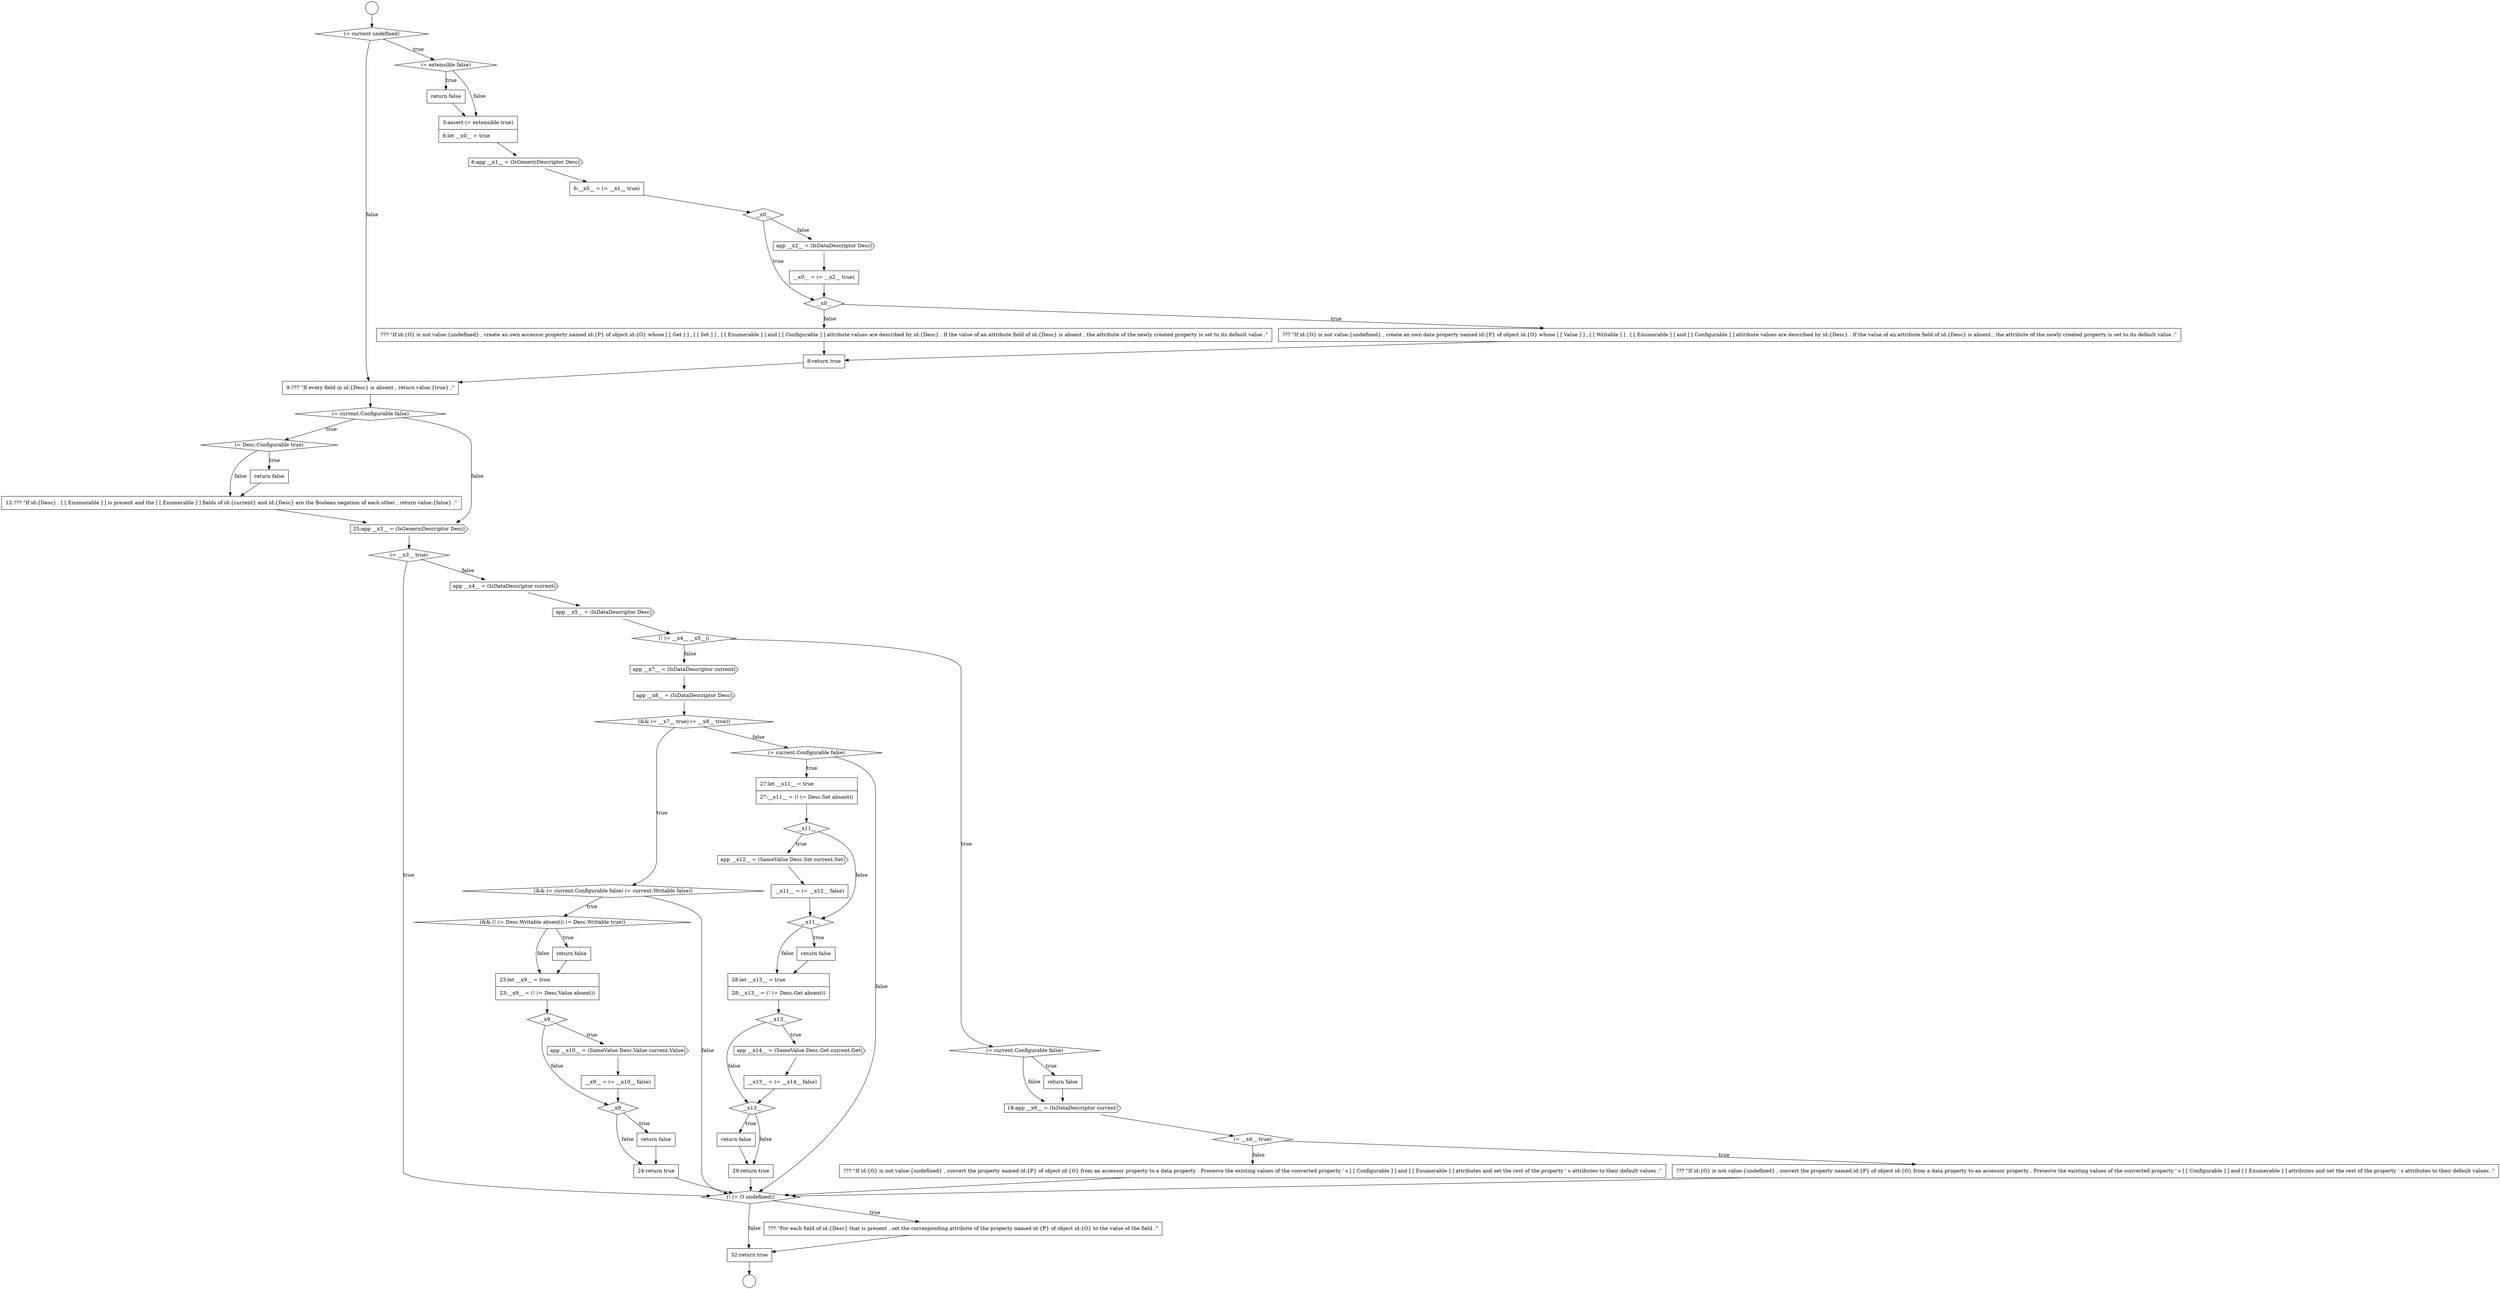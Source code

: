 digraph {
  node1628 [shape=none, margin=0, label=<<font color="black">
    <table border="0" cellborder="1" cellspacing="0" cellpadding="10">
      <tr><td align="left">24:return true</td></tr>
    </table>
  </font>> color="black" fillcolor="white" style=filled]
  node1632 [shape=cds, label=<<font color="black">app __x12__ = (SameValue Desc.Set current.Set)</font>> color="black" fillcolor="white" style=filled]
  node1619 [shape=diamond, label=<<font color="black">(&amp;&amp; (= current.Configurable false) (= current.Writable false))</font>> color="black" fillcolor="white" style=filled]
  node1616 [shape=cds, label=<<font color="black">app __x7__ = (IsDataDescriptor current)</font>> color="black" fillcolor="white" style=filled]
  node1630 [shape=none, margin=0, label=<<font color="black">
    <table border="0" cellborder="1" cellspacing="0" cellpadding="10">
      <tr><td align="left">27:let __x11__ = true</td></tr>
      <tr><td align="left">27:__x11__ = (! (= Desc.Set absent))</td></tr>
    </table>
  </font>> color="black" fillcolor="white" style=filled]
  node1626 [shape=diamond, label=<<font color="black">__x9__</font>> color="black" fillcolor="white" style=filled]
  node1637 [shape=diamond, label=<<font color="black">__x13__</font>> color="black" fillcolor="white" style=filled]
  node1610 [shape=diamond, label=<<font color="black">(= current.Configurable false)</font>> color="black" fillcolor="white" style=filled]
  node1606 [shape=diamond, label=<<font color="black">(= __x3__ true)</font>> color="black" fillcolor="white" style=filled]
  node1586 [shape=circle label=" " color="black" fillcolor="white" style=filled]
  node1633 [shape=none, margin=0, label=<<font color="black">
    <table border="0" cellborder="1" cellspacing="0" cellpadding="10">
      <tr><td align="left">__x11__ = (= __x12__ false)</td></tr>
    </table>
  </font>> color="black" fillcolor="white" style=filled]
  node1596 [shape=diamond, label=<<font color="black">__x0__</font>> color="black" fillcolor="white" style=filled]
  node1618 [shape=diamond, label=<<font color="black">(&amp;&amp; (= __x7__ true) (= __x8__ true))</font>> color="black" fillcolor="white" style=filled]
  node1591 [shape=cds, label=<<font color="black">6:app __x1__ = (IsGenericDescriptor Desc)</font>> color="black" fillcolor="white" style=filled]
  node1608 [shape=cds, label=<<font color="black">app __x5__ = (IsDataDescriptor Desc)</font>> color="black" fillcolor="white" style=filled]
  node1640 [shape=diamond, label=<<font color="black">__x13__</font>> color="black" fillcolor="white" style=filled]
  node1613 [shape=diamond, label=<<font color="black">(= __x6__ true)</font>> color="black" fillcolor="white" style=filled]
  node1645 [shape=none, margin=0, label=<<font color="black">
    <table border="0" cellborder="1" cellspacing="0" cellpadding="10">
      <tr><td align="left">32:return true</td></tr>
    </table>
  </font>> color="black" fillcolor="white" style=filled]
  node1601 [shape=diamond, label=<<font color="black">(= current.Configurable false)</font>> color="black" fillcolor="white" style=filled]
  node1623 [shape=diamond, label=<<font color="black">__x9__</font>> color="black" fillcolor="white" style=filled]
  node1609 [shape=diamond, label=<<font color="black">(! (= __x4__ __x5__))</font>> color="black" fillcolor="white" style=filled]
  node1641 [shape=none, margin=0, label=<<font color="black">
    <table border="0" cellborder="1" cellspacing="0" cellpadding="10">
      <tr><td align="left">return false</td></tr>
    </table>
  </font>> color="black" fillcolor="white" style=filled]
  node1622 [shape=none, margin=0, label=<<font color="black">
    <table border="0" cellborder="1" cellspacing="0" cellpadding="10">
      <tr><td align="left">23:let __x9__ = true</td></tr>
      <tr><td align="left">23:__x9__ = (! (= Desc.Value absent))</td></tr>
    </table>
  </font>> color="black" fillcolor="white" style=filled]
  node1600 [shape=none, margin=0, label=<<font color="black">
    <table border="0" cellborder="1" cellspacing="0" cellpadding="10">
      <tr><td align="left">9:??? &quot;If every field in id:{Desc} is absent , return value:{true} .&quot;</td></tr>
    </table>
  </font>> color="black" fillcolor="white" style=filled]
  node1604 [shape=none, margin=0, label=<<font color="black">
    <table border="0" cellborder="1" cellspacing="0" cellpadding="10">
      <tr><td align="left">12:??? &quot;If id:{Desc} . [ [ Enumerable ] ] is present and the [ [ Enumerable ] ] fields of id:{current} and id:{Desc} are the Boolean negation of each other , return value:{false} .&quot;</td></tr>
    </table>
  </font>> color="black" fillcolor="white" style=filled]
  node1636 [shape=none, margin=0, label=<<font color="black">
    <table border="0" cellborder="1" cellspacing="0" cellpadding="10">
      <tr><td align="left">28:let __x13__ = true</td></tr>
      <tr><td align="left">28:__x13__ = (! (= Desc.Get absent))</td></tr>
    </table>
  </font>> color="black" fillcolor="white" style=filled]
  node1602 [shape=diamond, label=<<font color="black">(= Desc.Configurable true)</font>> color="black" fillcolor="white" style=filled]
  node1624 [shape=cds, label=<<font color="black">app __x10__ = (SameValue Desc.Value current.Value)</font>> color="black" fillcolor="white" style=filled]
  node1634 [shape=diamond, label=<<font color="black">__x11__</font>> color="black" fillcolor="white" style=filled]
  node1592 [shape=none, margin=0, label=<<font color="black">
    <table border="0" cellborder="1" cellspacing="0" cellpadding="10">
      <tr><td align="left">6:__x0__ = (= __x1__ true)</td></tr>
    </table>
  </font>> color="black" fillcolor="white" style=filled]
  node1587 [shape=diamond, label=<<font color="black">(= current undefined)</font>> color="black" fillcolor="white" style=filled]
  node1644 [shape=none, margin=0, label=<<font color="black">
    <table border="0" cellborder="1" cellspacing="0" cellpadding="10">
      <tr><td align="left">??? &quot;For each field of id:{Desc} that is present , set the corresponding attribute of the property named id:{P} of object id:{O} to the value of the field .&quot;</td></tr>
    </table>
  </font>> color="black" fillcolor="white" style=filled]
  node1612 [shape=cds, label=<<font color="black">18:app __x6__ = (IsDataDescriptor current)</font>> color="black" fillcolor="white" style=filled]
  node1588 [shape=diamond, label=<<font color="black">(= extensible false)</font>> color="black" fillcolor="white" style=filled]
  node1599 [shape=none, margin=0, label=<<font color="black">
    <table border="0" cellborder="1" cellspacing="0" cellpadding="10">
      <tr><td align="left">8:return true</td></tr>
    </table>
  </font>> color="black" fillcolor="white" style=filled]
  node1627 [shape=none, margin=0, label=<<font color="black">
    <table border="0" cellborder="1" cellspacing="0" cellpadding="10">
      <tr><td align="left">return false</td></tr>
    </table>
  </font>> color="black" fillcolor="white" style=filled]
  node1595 [shape=none, margin=0, label=<<font color="black">
    <table border="0" cellborder="1" cellspacing="0" cellpadding="10">
      <tr><td align="left">__x0__ = (= __x2__ true)</td></tr>
    </table>
  </font>> color="black" fillcolor="white" style=filled]
  node1631 [shape=diamond, label=<<font color="black">__x11__</font>> color="black" fillcolor="white" style=filled]
  node1615 [shape=none, margin=0, label=<<font color="black">
    <table border="0" cellborder="1" cellspacing="0" cellpadding="10">
      <tr><td align="left">??? &quot;If id:{O} is not value:{undefined} , convert the property named id:{P} of object id:{O} from an accessor property to a data property . Preserve the existing values of the converted property ' s [ [ Configurable ] ] and [ [ Enumerable ] ] attributes and set the rest of the property ' s attributes to their default values .&quot;</td></tr>
    </table>
  </font>> color="black" fillcolor="white" style=filled]
  node1620 [shape=diamond, label=<<font color="black">(&amp;&amp; (! (= Desc.Writable absent)) (= Desc.Writable true))</font>> color="black" fillcolor="white" style=filled]
  node1635 [shape=none, margin=0, label=<<font color="black">
    <table border="0" cellborder="1" cellspacing="0" cellpadding="10">
      <tr><td align="left">return false</td></tr>
    </table>
  </font>> color="black" fillcolor="white" style=filled]
  node1638 [shape=cds, label=<<font color="black">app __x14__ = (SameValue Desc.Get current.Get)</font>> color="black" fillcolor="white" style=filled]
  node1589 [shape=none, margin=0, label=<<font color="black">
    <table border="0" cellborder="1" cellspacing="0" cellpadding="10">
      <tr><td align="left">return false</td></tr>
    </table>
  </font>> color="black" fillcolor="white" style=filled]
  node1603 [shape=none, margin=0, label=<<font color="black">
    <table border="0" cellborder="1" cellspacing="0" cellpadding="10">
      <tr><td align="left">return false</td></tr>
    </table>
  </font>> color="black" fillcolor="white" style=filled]
  node1594 [shape=cds, label=<<font color="black">app __x2__ = (IsDataDescriptor Desc)</font>> color="black" fillcolor="white" style=filled]
  node1643 [shape=diamond, label=<<font color="black">(! (= O undefined))</font>> color="black" fillcolor="white" style=filled]
  node1598 [shape=none, margin=0, label=<<font color="black">
    <table border="0" cellborder="1" cellspacing="0" cellpadding="10">
      <tr><td align="left">??? &quot;If id:{O} is not value:{undefined} , create an own accessor property named id:{P} of object id:{O} whose [ [ Get ] ] , [ [ Set ] ] , [ [ Enumerable ] ] and [ [ Configurable ] ] attribute values are described by id:{Desc} . If the value of an attribute field of id:{Desc} is absent , the attribute of the newly created property is set to its default value .&quot;</td></tr>
    </table>
  </font>> color="black" fillcolor="white" style=filled]
  node1611 [shape=none, margin=0, label=<<font color="black">
    <table border="0" cellborder="1" cellspacing="0" cellpadding="10">
      <tr><td align="left">return false</td></tr>
    </table>
  </font>> color="black" fillcolor="white" style=filled]
  node1605 [shape=cds, label=<<font color="black">25:app __x3__ = (IsGenericDescriptor Desc)</font>> color="black" fillcolor="white" style=filled]
  node1585 [shape=circle label=" " color="black" fillcolor="white" style=filled]
  node1617 [shape=cds, label=<<font color="black">app __x8__ = (IsDataDescriptor Desc)</font>> color="black" fillcolor="white" style=filled]
  node1590 [shape=none, margin=0, label=<<font color="black">
    <table border="0" cellborder="1" cellspacing="0" cellpadding="10">
      <tr><td align="left">3:assert (= extensible true)</td></tr>
      <tr><td align="left">6:let __x0__ = true</td></tr>
    </table>
  </font>> color="black" fillcolor="white" style=filled]
  node1639 [shape=none, margin=0, label=<<font color="black">
    <table border="0" cellborder="1" cellspacing="0" cellpadding="10">
      <tr><td align="left">__x13__ = (= __x14__ false)</td></tr>
    </table>
  </font>> color="black" fillcolor="white" style=filled]
  node1629 [shape=diamond, label=<<font color="black">(= current.Configurable false)</font>> color="black" fillcolor="white" style=filled]
  node1607 [shape=cds, label=<<font color="black">app __x4__ = (IsDataDescriptor current)</font>> color="black" fillcolor="white" style=filled]
  node1614 [shape=none, margin=0, label=<<font color="black">
    <table border="0" cellborder="1" cellspacing="0" cellpadding="10">
      <tr><td align="left">??? &quot;If id:{O} is not value:{undefined} , convert the property named id:{P} of object id:{O} from a data property to an accessor property . Preserve the existing values of the converted property ' s [ [ Configurable ] ] and [ [ Enumerable ] ] attributes and set the rest of the property ' s attributes to their default values .&quot;</td></tr>
    </table>
  </font>> color="black" fillcolor="white" style=filled]
  node1642 [shape=none, margin=0, label=<<font color="black">
    <table border="0" cellborder="1" cellspacing="0" cellpadding="10">
      <tr><td align="left">29:return true</td></tr>
    </table>
  </font>> color="black" fillcolor="white" style=filled]
  node1625 [shape=none, margin=0, label=<<font color="black">
    <table border="0" cellborder="1" cellspacing="0" cellpadding="10">
      <tr><td align="left">__x9__ = (= __x10__ false)</td></tr>
    </table>
  </font>> color="black" fillcolor="white" style=filled]
  node1593 [shape=diamond, label=<<font color="black">__x0__</font>> color="black" fillcolor="white" style=filled]
  node1597 [shape=none, margin=0, label=<<font color="black">
    <table border="0" cellborder="1" cellspacing="0" cellpadding="10">
      <tr><td align="left">??? &quot;If id:{O} is not value:{undefined} , create an own data property named id:{P} of object id:{O} whose [ [ Value ] ] , [ [ Writable ] ] , [ [ Enumerable ] ] and [ [ Configurable ] ] attribute values are described by id:{Desc} . If the value of an attribute field of id:{Desc} is absent , the attribute of the newly created property is set to its default value .&quot;</td></tr>
    </table>
  </font>> color="black" fillcolor="white" style=filled]
  node1621 [shape=none, margin=0, label=<<font color="black">
    <table border="0" cellborder="1" cellspacing="0" cellpadding="10">
      <tr><td align="left">return false</td></tr>
    </table>
  </font>> color="black" fillcolor="white" style=filled]
  node1630 -> node1631 [ color="black"]
  node1642 -> node1643 [ color="black"]
  node1644 -> node1645 [ color="black"]
  node1599 -> node1600 [ color="black"]
  node1619 -> node1620 [label=<<font color="black">true</font>> color="black"]
  node1619 -> node1643 [label=<<font color="black">false</font>> color="black"]
  node1633 -> node1634 [ color="black"]
  node1635 -> node1636 [ color="black"]
  node1628 -> node1643 [ color="black"]
  node1589 -> node1590 [ color="black"]
  node1604 -> node1605 [ color="black"]
  node1617 -> node1618 [ color="black"]
  node1643 -> node1644 [label=<<font color="black">true</font>> color="black"]
  node1643 -> node1645 [label=<<font color="black">false</font>> color="black"]
  node1595 -> node1596 [ color="black"]
  node1593 -> node1596 [label=<<font color="black">true</font>> color="black"]
  node1593 -> node1594 [label=<<font color="black">false</font>> color="black"]
  node1618 -> node1619 [label=<<font color="black">true</font>> color="black"]
  node1618 -> node1629 [label=<<font color="black">false</font>> color="black"]
  node1636 -> node1637 [ color="black"]
  node1597 -> node1599 [ color="black"]
  node1616 -> node1617 [ color="black"]
  node1609 -> node1610 [label=<<font color="black">true</font>> color="black"]
  node1609 -> node1616 [label=<<font color="black">false</font>> color="black"]
  node1611 -> node1612 [ color="black"]
  node1592 -> node1593 [ color="black"]
  node1629 -> node1630 [label=<<font color="black">true</font>> color="black"]
  node1629 -> node1643 [label=<<font color="black">false</font>> color="black"]
  node1632 -> node1633 [ color="black"]
  node1601 -> node1602 [label=<<font color="black">true</font>> color="black"]
  node1601 -> node1605 [label=<<font color="black">false</font>> color="black"]
  node1631 -> node1632 [label=<<font color="black">true</font>> color="black"]
  node1631 -> node1634 [label=<<font color="black">false</font>> color="black"]
  node1594 -> node1595 [ color="black"]
  node1639 -> node1640 [ color="black"]
  node1588 -> node1589 [label=<<font color="black">true</font>> color="black"]
  node1588 -> node1590 [label=<<font color="black">false</font>> color="black"]
  node1612 -> node1613 [ color="black"]
  node1596 -> node1597 [label=<<font color="black">true</font>> color="black"]
  node1596 -> node1598 [label=<<font color="black">false</font>> color="black"]
  node1600 -> node1601 [ color="black"]
  node1603 -> node1604 [ color="black"]
  node1615 -> node1643 [ color="black"]
  node1634 -> node1635 [label=<<font color="black">true</font>> color="black"]
  node1634 -> node1636 [label=<<font color="black">false</font>> color="black"]
  node1587 -> node1588 [label=<<font color="black">true</font>> color="black"]
  node1587 -> node1600 [label=<<font color="black">false</font>> color="black"]
  node1626 -> node1627 [label=<<font color="black">true</font>> color="black"]
  node1626 -> node1628 [label=<<font color="black">false</font>> color="black"]
  node1610 -> node1611 [label=<<font color="black">true</font>> color="black"]
  node1610 -> node1612 [label=<<font color="black">false</font>> color="black"]
  node1598 -> node1599 [ color="black"]
  node1614 -> node1643 [ color="black"]
  node1641 -> node1642 [ color="black"]
  node1627 -> node1628 [ color="black"]
  node1608 -> node1609 [ color="black"]
  node1625 -> node1626 [ color="black"]
  node1591 -> node1592 [ color="black"]
  node1638 -> node1639 [ color="black"]
  node1645 -> node1586 [ color="black"]
  node1623 -> node1624 [label=<<font color="black">true</font>> color="black"]
  node1623 -> node1626 [label=<<font color="black">false</font>> color="black"]
  node1613 -> node1614 [label=<<font color="black">true</font>> color="black"]
  node1613 -> node1615 [label=<<font color="black">false</font>> color="black"]
  node1602 -> node1603 [label=<<font color="black">true</font>> color="black"]
  node1602 -> node1604 [label=<<font color="black">false</font>> color="black"]
  node1622 -> node1623 [ color="black"]
  node1585 -> node1587 [ color="black"]
  node1605 -> node1606 [ color="black"]
  node1606 -> node1643 [label=<<font color="black">true</font>> color="black"]
  node1606 -> node1607 [label=<<font color="black">false</font>> color="black"]
  node1621 -> node1622 [ color="black"]
  node1640 -> node1641 [label=<<font color="black">true</font>> color="black"]
  node1640 -> node1642 [label=<<font color="black">false</font>> color="black"]
  node1624 -> node1625 [ color="black"]
  node1620 -> node1621 [label=<<font color="black">true</font>> color="black"]
  node1620 -> node1622 [label=<<font color="black">false</font>> color="black"]
  node1637 -> node1638 [label=<<font color="black">true</font>> color="black"]
  node1637 -> node1640 [label=<<font color="black">false</font>> color="black"]
  node1590 -> node1591 [ color="black"]
  node1607 -> node1608 [ color="black"]
}
